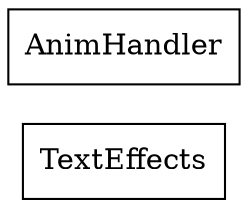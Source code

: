 strict digraph class_diagram {
  rankdir=LR;
  TypeTextEffects[
    label="TextEffects",
    URL="TextEffects.html",
    tooltip="com.sekati.effects.TextEffects",
    shape="record"
  ];
  TypeAnimHandler[
    label="AnimHandler",
    URL="AnimHandler.html",
    tooltip="com.sekati.effects.AnimHandler",
    shape="record"
  ];
}
